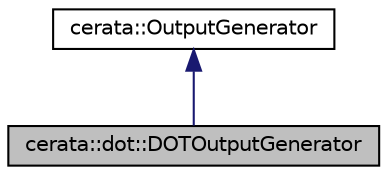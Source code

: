 digraph "cerata::dot::DOTOutputGenerator"
{
 // LATEX_PDF_SIZE
  edge [fontname="Helvetica",fontsize="10",labelfontname="Helvetica",labelfontsize="10"];
  node [fontname="Helvetica",fontsize="10",shape=record];
  Node1 [label="cerata::dot::DOTOutputGenerator",height=0.2,width=0.4,color="black", fillcolor="grey75", style="filled", fontcolor="black",tooltip="OutputGenerator for DOT graphs."];
  Node2 -> Node1 [dir="back",color="midnightblue",fontsize="10",style="solid",fontname="Helvetica"];
  Node2 [label="cerata::OutputGenerator",height=0.2,width=0.4,color="black", fillcolor="white", style="filled",URL="$classcerata_1_1_output_generator.html",tooltip="Abstract class to generate language specific output from Graphs."];
}
